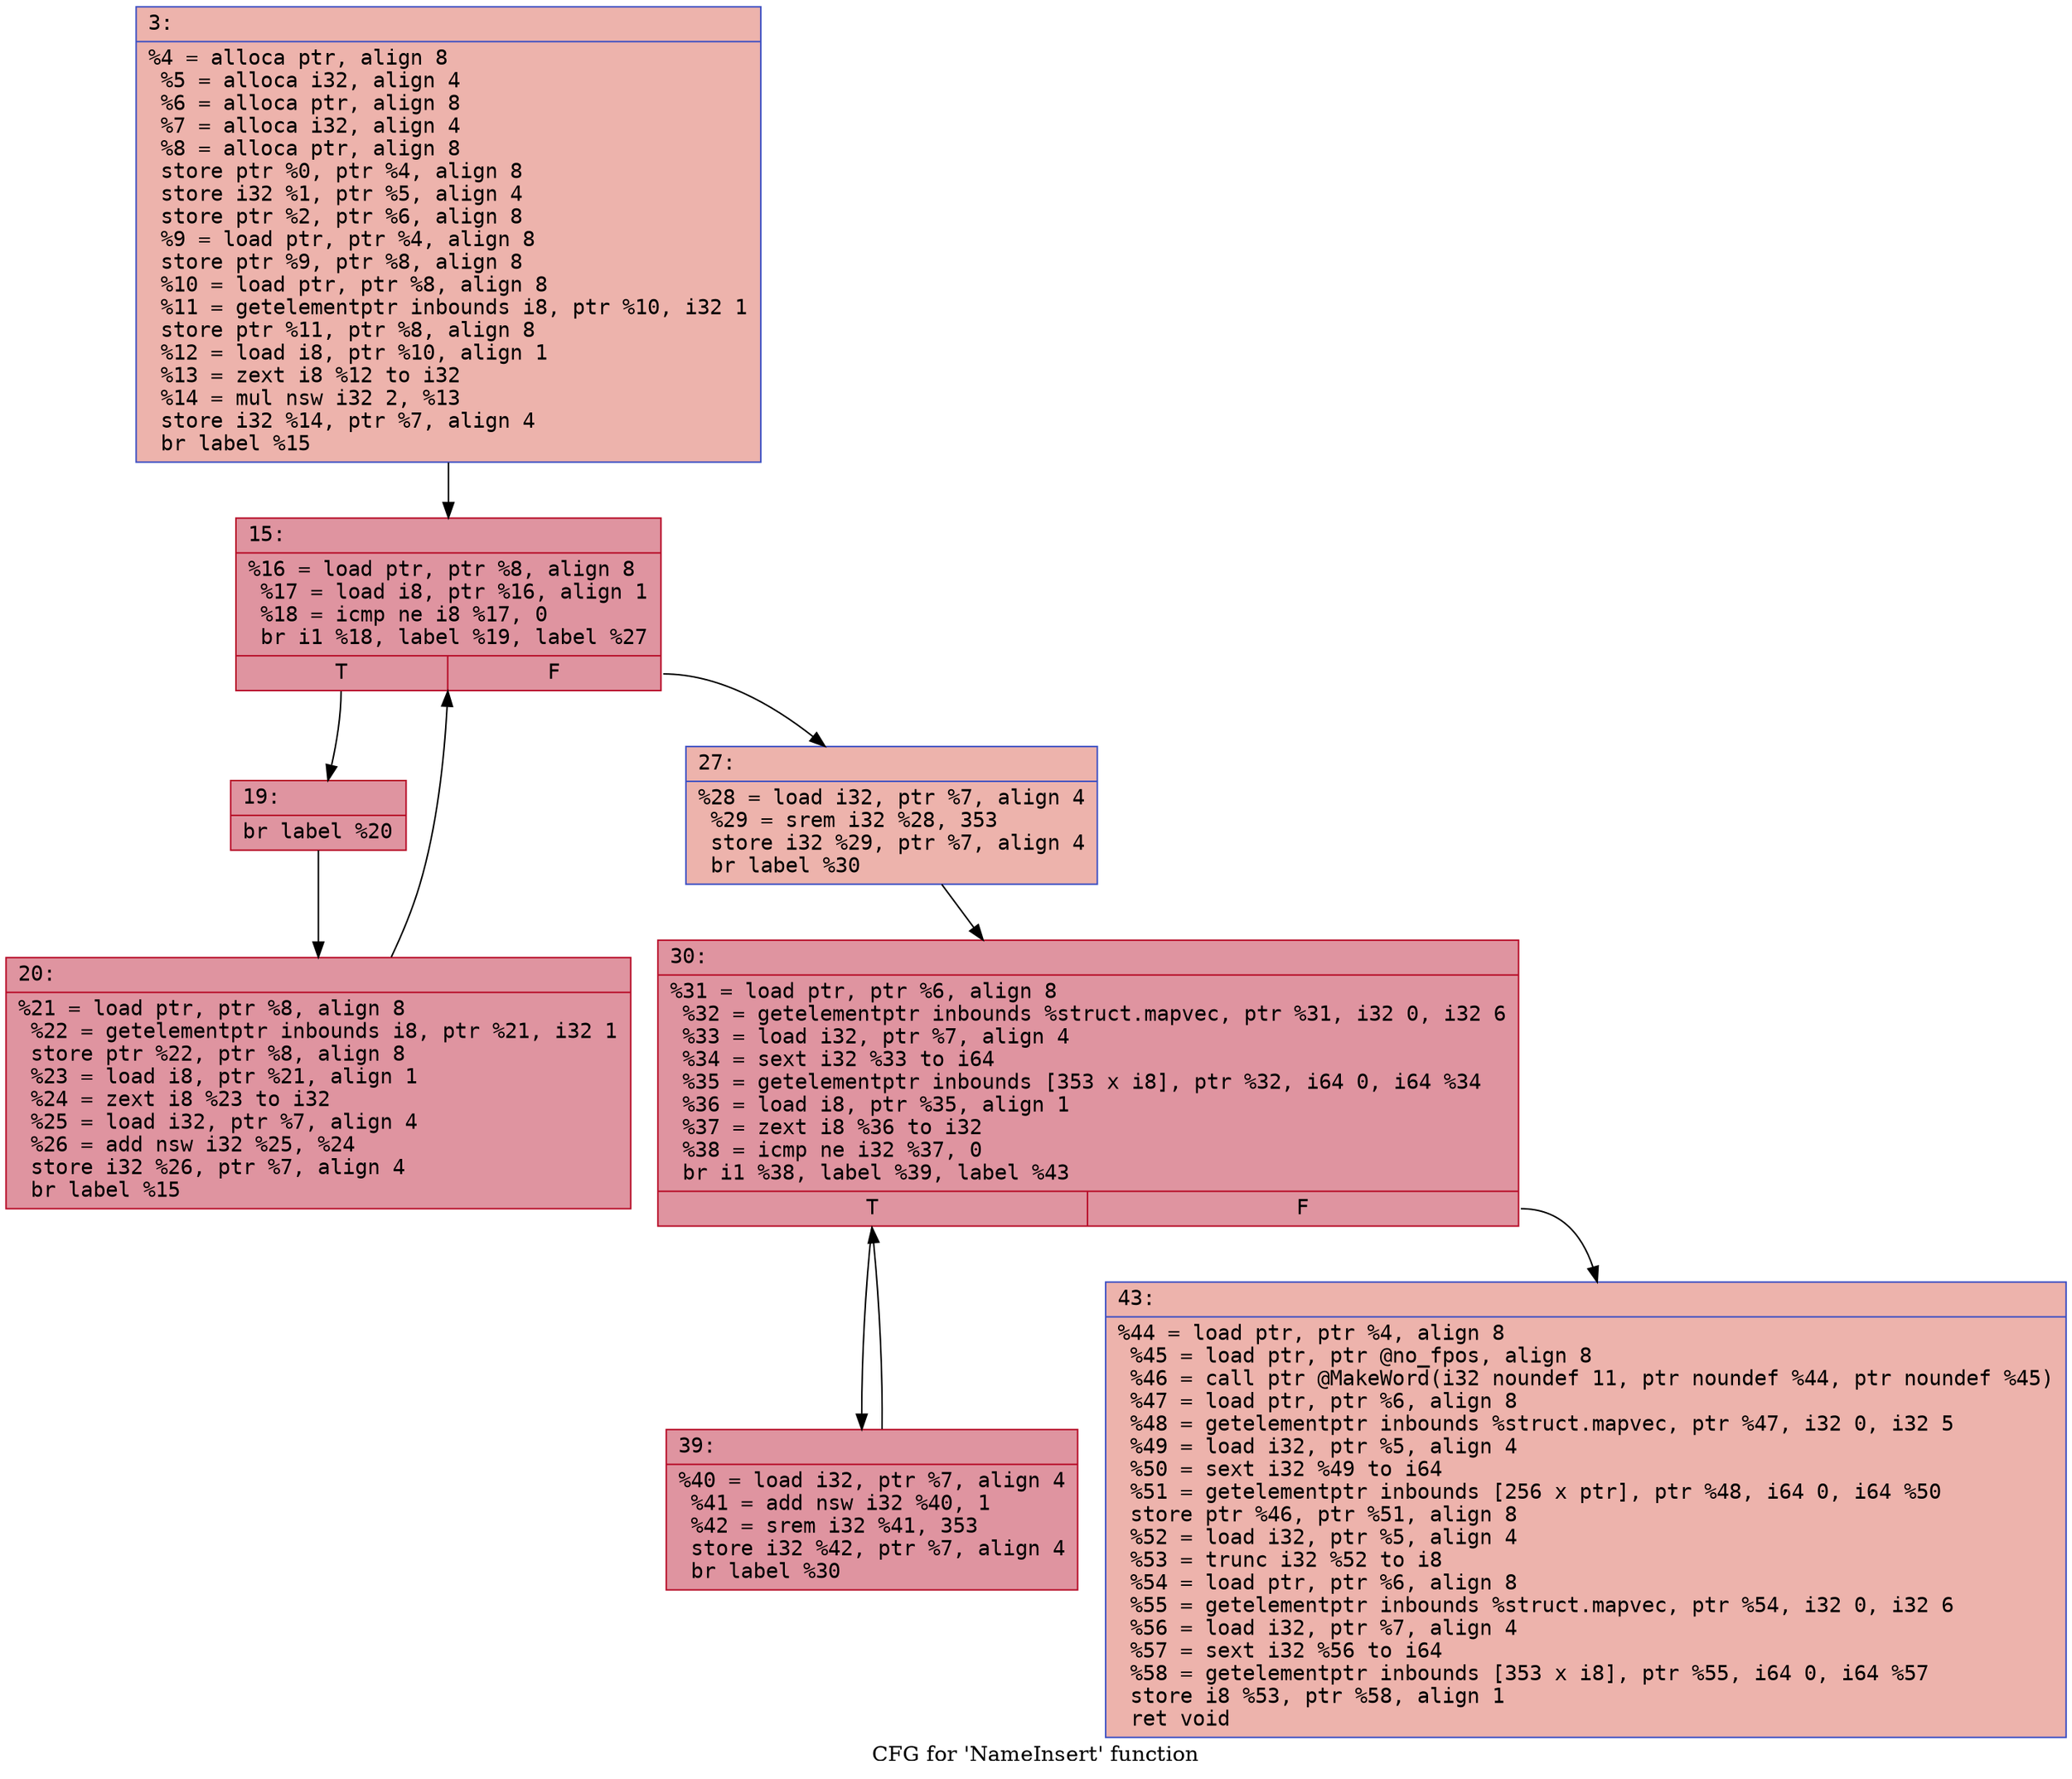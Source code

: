 digraph "CFG for 'NameInsert' function" {
	label="CFG for 'NameInsert' function";

	Node0x60000269c320 [shape=record,color="#3d50c3ff", style=filled, fillcolor="#d6524470" fontname="Courier",label="{3:\l|  %4 = alloca ptr, align 8\l  %5 = alloca i32, align 4\l  %6 = alloca ptr, align 8\l  %7 = alloca i32, align 4\l  %8 = alloca ptr, align 8\l  store ptr %0, ptr %4, align 8\l  store i32 %1, ptr %5, align 4\l  store ptr %2, ptr %6, align 8\l  %9 = load ptr, ptr %4, align 8\l  store ptr %9, ptr %8, align 8\l  %10 = load ptr, ptr %8, align 8\l  %11 = getelementptr inbounds i8, ptr %10, i32 1\l  store ptr %11, ptr %8, align 8\l  %12 = load i8, ptr %10, align 1\l  %13 = zext i8 %12 to i32\l  %14 = mul nsw i32 2, %13\l  store i32 %14, ptr %7, align 4\l  br label %15\l}"];
	Node0x60000269c320 -> Node0x60000269c370[tooltip="3 -> 15\nProbability 100.00%" ];
	Node0x60000269c370 [shape=record,color="#b70d28ff", style=filled, fillcolor="#b70d2870" fontname="Courier",label="{15:\l|  %16 = load ptr, ptr %8, align 8\l  %17 = load i8, ptr %16, align 1\l  %18 = icmp ne i8 %17, 0\l  br i1 %18, label %19, label %27\l|{<s0>T|<s1>F}}"];
	Node0x60000269c370:s0 -> Node0x60000269c3c0[tooltip="15 -> 19\nProbability 96.88%" ];
	Node0x60000269c370:s1 -> Node0x60000269c460[tooltip="15 -> 27\nProbability 3.12%" ];
	Node0x60000269c3c0 [shape=record,color="#b70d28ff", style=filled, fillcolor="#b70d2870" fontname="Courier",label="{19:\l|  br label %20\l}"];
	Node0x60000269c3c0 -> Node0x60000269c410[tooltip="19 -> 20\nProbability 100.00%" ];
	Node0x60000269c410 [shape=record,color="#b70d28ff", style=filled, fillcolor="#b70d2870" fontname="Courier",label="{20:\l|  %21 = load ptr, ptr %8, align 8\l  %22 = getelementptr inbounds i8, ptr %21, i32 1\l  store ptr %22, ptr %8, align 8\l  %23 = load i8, ptr %21, align 1\l  %24 = zext i8 %23 to i32\l  %25 = load i32, ptr %7, align 4\l  %26 = add nsw i32 %25, %24\l  store i32 %26, ptr %7, align 4\l  br label %15\l}"];
	Node0x60000269c410 -> Node0x60000269c370[tooltip="20 -> 15\nProbability 100.00%" ];
	Node0x60000269c460 [shape=record,color="#3d50c3ff", style=filled, fillcolor="#d6524470" fontname="Courier",label="{27:\l|  %28 = load i32, ptr %7, align 4\l  %29 = srem i32 %28, 353\l  store i32 %29, ptr %7, align 4\l  br label %30\l}"];
	Node0x60000269c460 -> Node0x60000269c4b0[tooltip="27 -> 30\nProbability 100.00%" ];
	Node0x60000269c4b0 [shape=record,color="#b70d28ff", style=filled, fillcolor="#b70d2870" fontname="Courier",label="{30:\l|  %31 = load ptr, ptr %6, align 8\l  %32 = getelementptr inbounds %struct.mapvec, ptr %31, i32 0, i32 6\l  %33 = load i32, ptr %7, align 4\l  %34 = sext i32 %33 to i64\l  %35 = getelementptr inbounds [353 x i8], ptr %32, i64 0, i64 %34\l  %36 = load i8, ptr %35, align 1\l  %37 = zext i8 %36 to i32\l  %38 = icmp ne i32 %37, 0\l  br i1 %38, label %39, label %43\l|{<s0>T|<s1>F}}"];
	Node0x60000269c4b0:s0 -> Node0x60000269c500[tooltip="30 -> 39\nProbability 96.88%" ];
	Node0x60000269c4b0:s1 -> Node0x60000269c550[tooltip="30 -> 43\nProbability 3.12%" ];
	Node0x60000269c500 [shape=record,color="#b70d28ff", style=filled, fillcolor="#b70d2870" fontname="Courier",label="{39:\l|  %40 = load i32, ptr %7, align 4\l  %41 = add nsw i32 %40, 1\l  %42 = srem i32 %41, 353\l  store i32 %42, ptr %7, align 4\l  br label %30\l}"];
	Node0x60000269c500 -> Node0x60000269c4b0[tooltip="39 -> 30\nProbability 100.00%" ];
	Node0x60000269c550 [shape=record,color="#3d50c3ff", style=filled, fillcolor="#d6524470" fontname="Courier",label="{43:\l|  %44 = load ptr, ptr %4, align 8\l  %45 = load ptr, ptr @no_fpos, align 8\l  %46 = call ptr @MakeWord(i32 noundef 11, ptr noundef %44, ptr noundef %45)\l  %47 = load ptr, ptr %6, align 8\l  %48 = getelementptr inbounds %struct.mapvec, ptr %47, i32 0, i32 5\l  %49 = load i32, ptr %5, align 4\l  %50 = sext i32 %49 to i64\l  %51 = getelementptr inbounds [256 x ptr], ptr %48, i64 0, i64 %50\l  store ptr %46, ptr %51, align 8\l  %52 = load i32, ptr %5, align 4\l  %53 = trunc i32 %52 to i8\l  %54 = load ptr, ptr %6, align 8\l  %55 = getelementptr inbounds %struct.mapvec, ptr %54, i32 0, i32 6\l  %56 = load i32, ptr %7, align 4\l  %57 = sext i32 %56 to i64\l  %58 = getelementptr inbounds [353 x i8], ptr %55, i64 0, i64 %57\l  store i8 %53, ptr %58, align 1\l  ret void\l}"];
}
